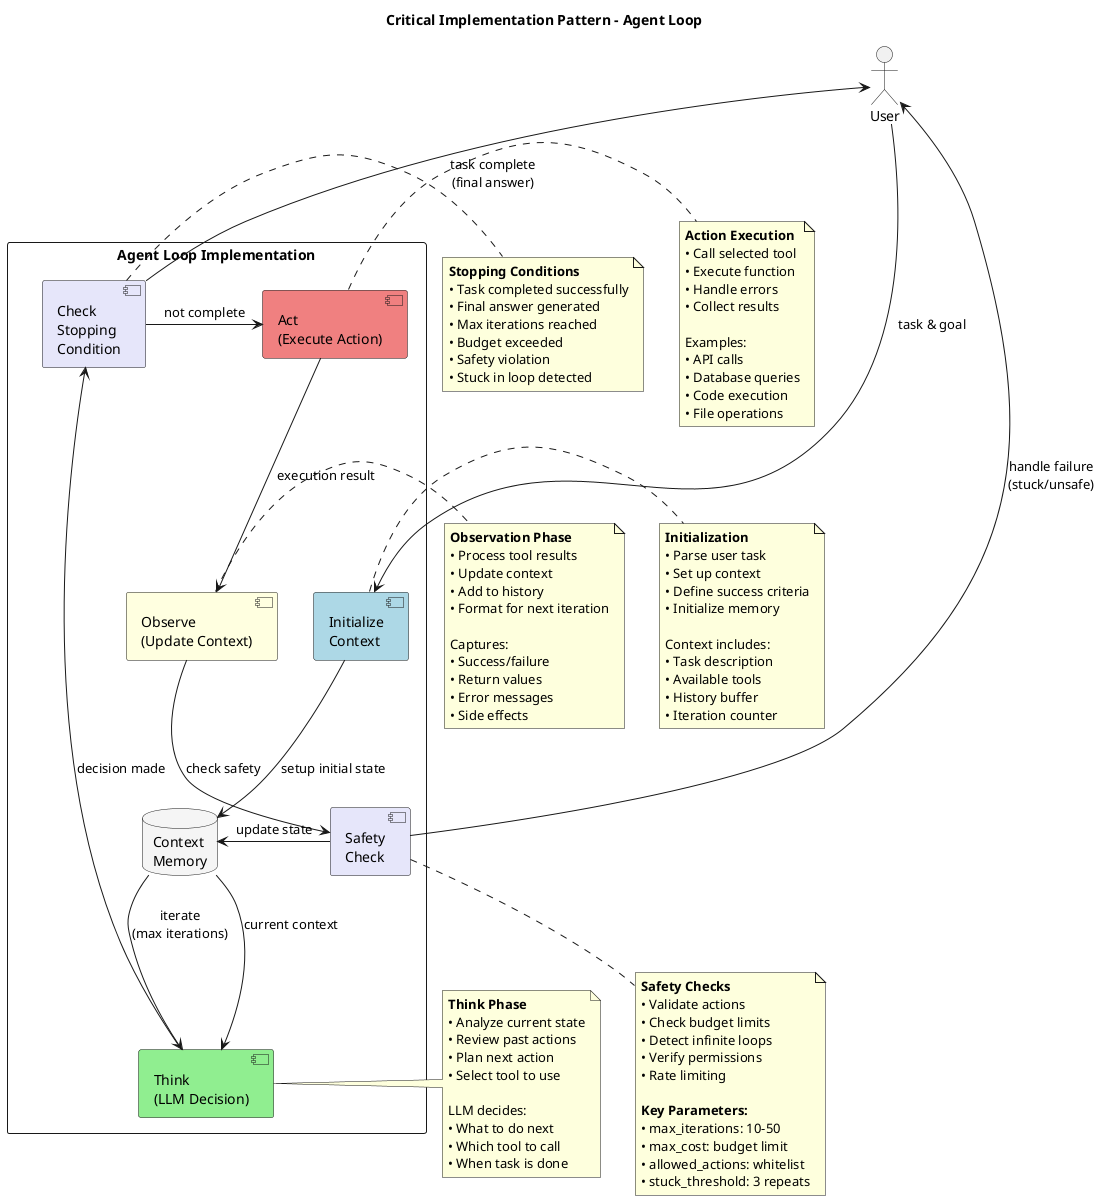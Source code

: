 @startuml
!define INIT #LightBlue
!define THINK #LightGreen
!define ACT #LightCoral
!define OBSERVE #LightYellow
!define CHECK #Lavender

title Critical Implementation Pattern - Agent Loop

actor User

rectangle "Agent Loop Implementation" {
    
    component "Initialize\nContext" as init INIT
    
    component "Think\n(LLM Decision)" as think THINK
    
    component "Check\nStopping\nCondition" as stop CHECK
    
    component "Act\n(Execute Action)" as act ACT
    
    component "Observe\n(Update Context)" as observe OBSERVE
    
    component "Safety\nCheck" as safety CHECK
    
    database "Context\nMemory" as context #WhiteSmoke
}

User -down-> init : task & goal
init -down-> context : setup initial state
context -down-> think : current context

think -down-> stop : decision made
stop -right-> act : not complete
stop -up-> User : task complete\n(final answer)

act -down-> observe : execution result
observe -down-> safety : check safety
safety -right-> context : update state
safety -up-> User : handle failure\n(stuck/unsafe)

context -up-> think : iterate\n(max iterations)

note right of init
  **Initialization**
  • Parse user task
  • Set up context
  • Define success criteria
  • Initialize memory
  
  Context includes:
  • Task description
  • Available tools
  • History buffer
  • Iteration counter
end note

note right of think
  **Think Phase**
  • Analyze current state
  • Review past actions
  • Plan next action
  • Select tool to use
  
  LLM decides:
  • What to do next
  • Which tool to call
  • When task is done
end note

note right of stop
  **Stopping Conditions**
  • Task completed successfully
  • Final answer generated
  • Max iterations reached
  • Budget exceeded
  • Safety violation
  • Stuck in loop detected
end note

note right of act
  **Action Execution**
  • Call selected tool
  • Execute function
  • Handle errors
  • Collect results
  
  Examples:
  • API calls
  • Database queries
  • Code execution
  • File operations
end note

note right of observe
  **Observation Phase**
  • Process tool results
  • Update context
  • Add to history
  • Format for next iteration
  
  Captures:
  • Success/failure
  • Return values
  • Error messages
  • Side effects
end note

note bottom of safety
  **Safety Checks**
  • Validate actions
  • Check budget limits
  • Detect infinite loops
  • Verify permissions
  • Rate limiting
  
  **Key Parameters:**
  • max_iterations: 10-50
  • max_cost: budget limit
  • allowed_actions: whitelist
  • stuck_threshold: 3 repeats
end note

@enduml
